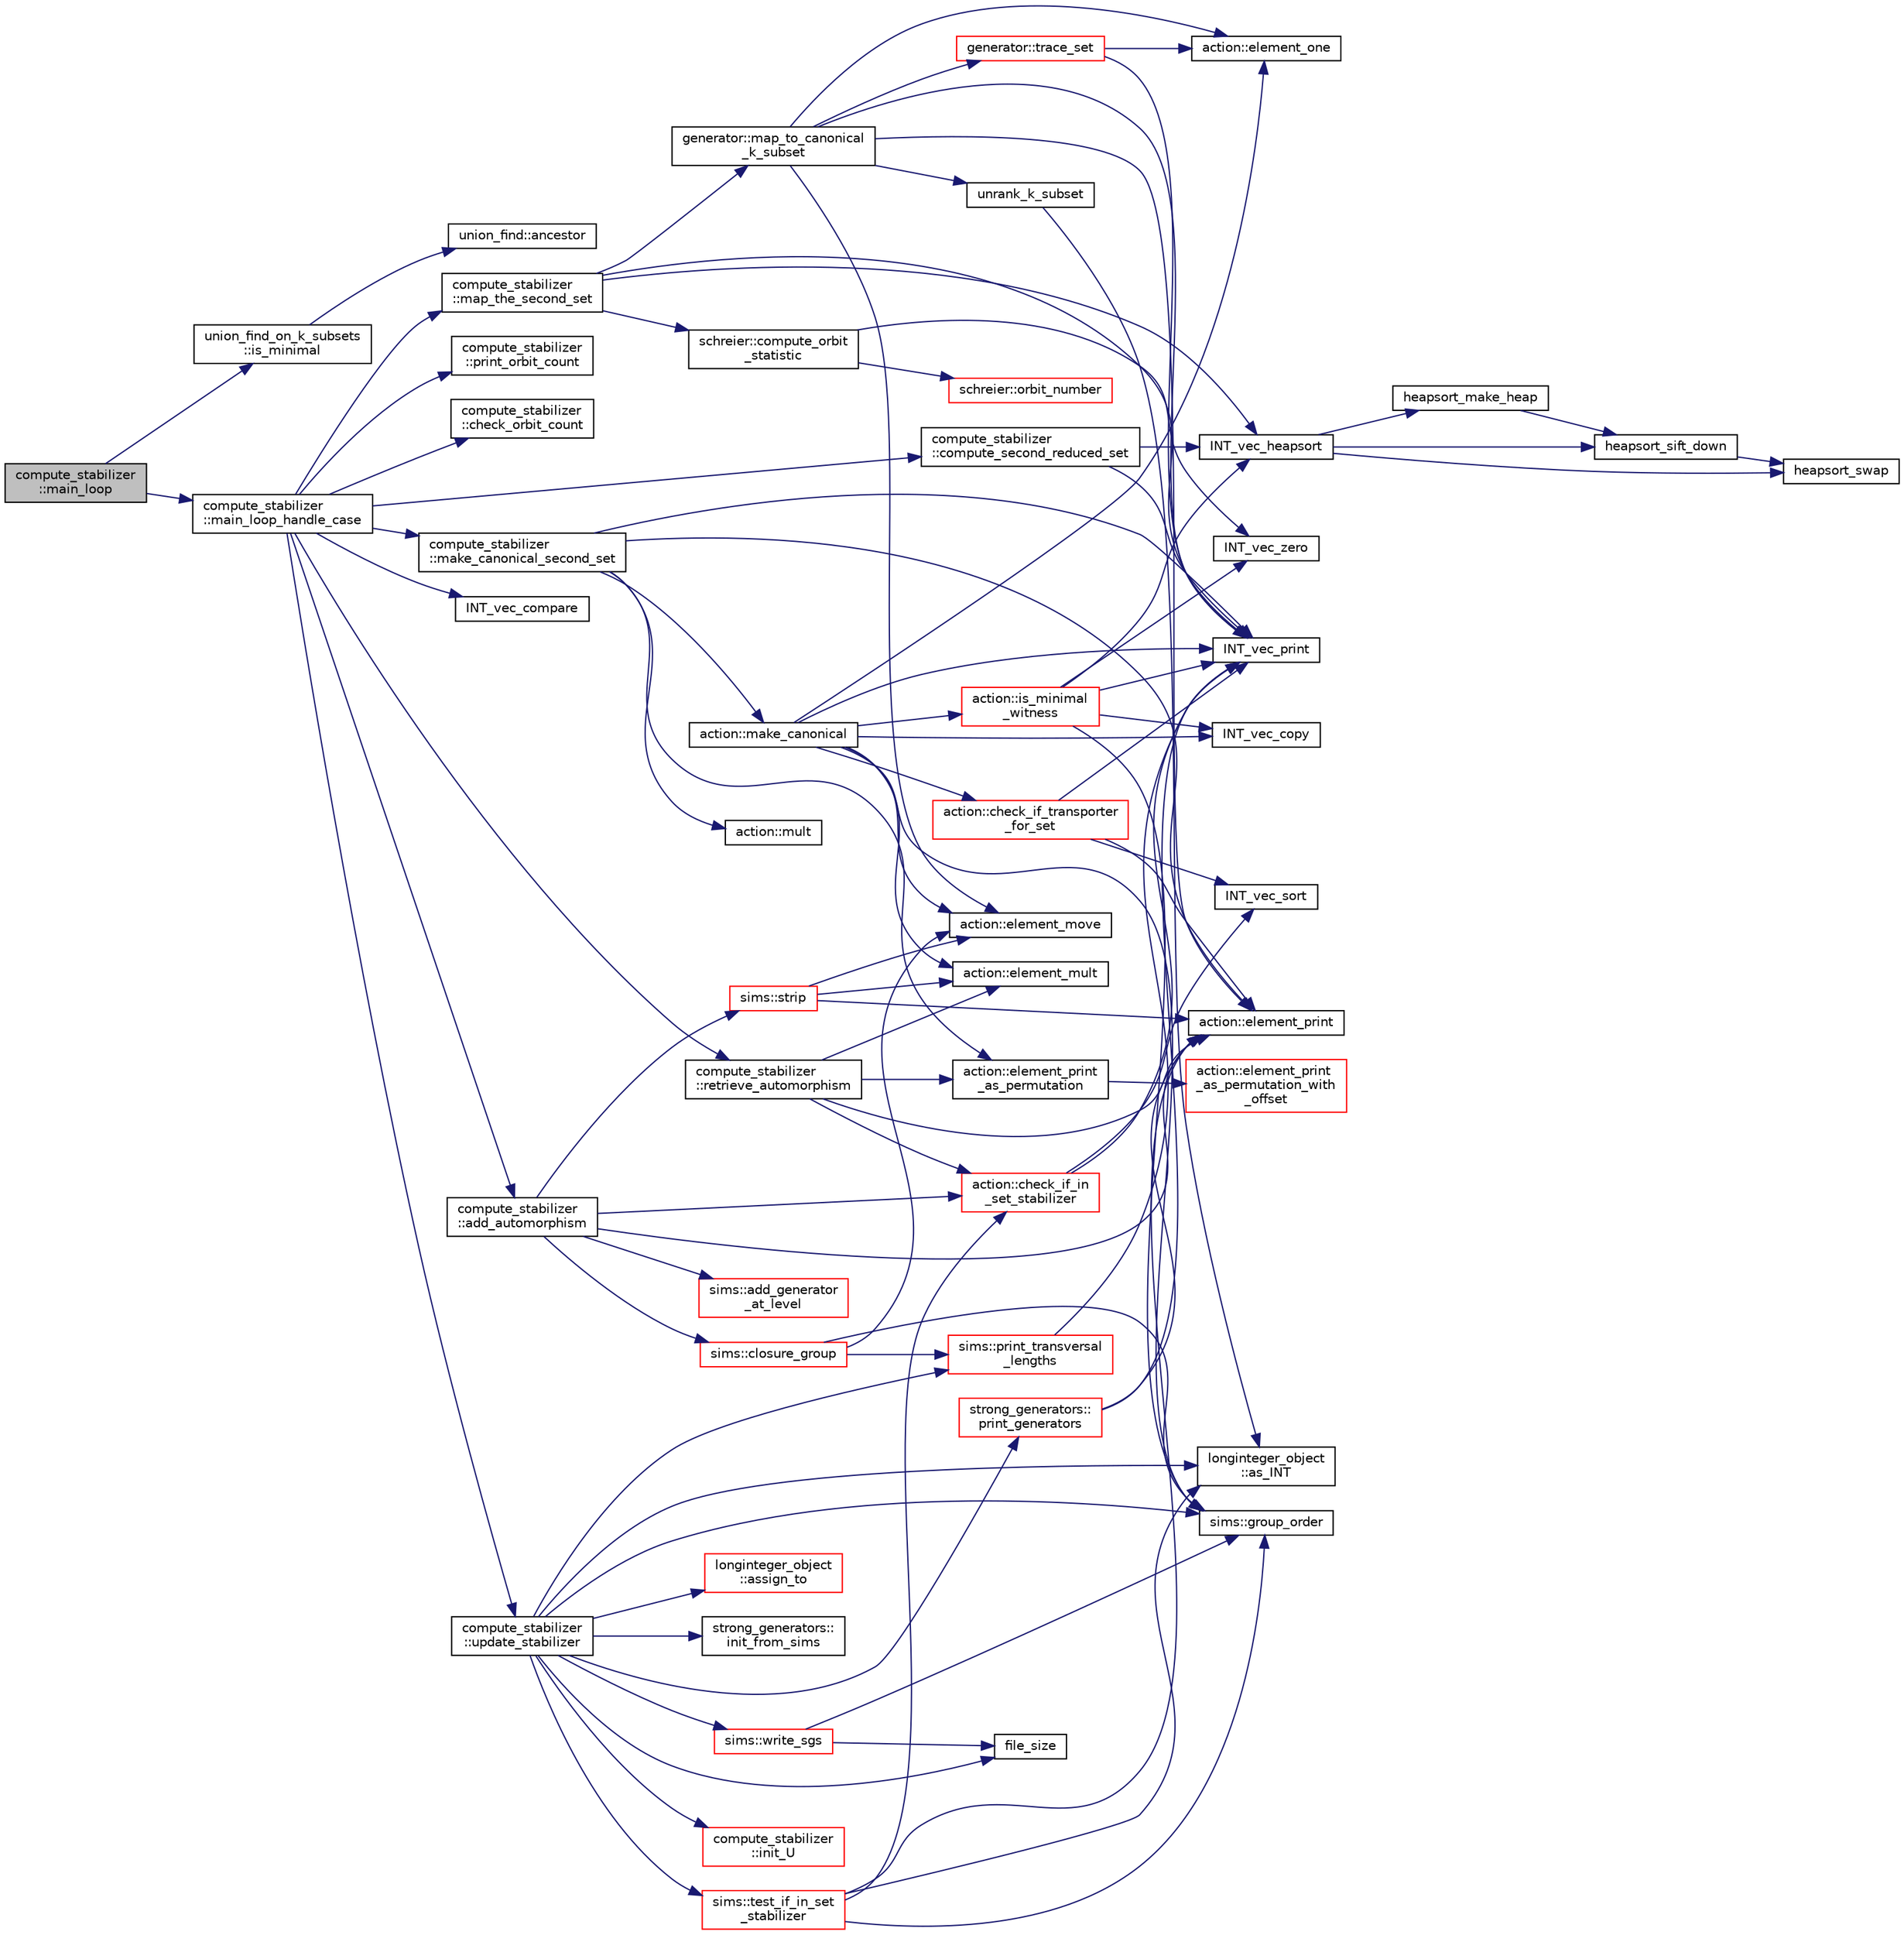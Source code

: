 digraph "compute_stabilizer::main_loop"
{
  edge [fontname="Helvetica",fontsize="10",labelfontname="Helvetica",labelfontsize="10"];
  node [fontname="Helvetica",fontsize="10",shape=record];
  rankdir="LR";
  Node1465 [label="compute_stabilizer\l::main_loop",height=0.2,width=0.4,color="black", fillcolor="grey75", style="filled", fontcolor="black"];
  Node1465 -> Node1466 [color="midnightblue",fontsize="10",style="solid",fontname="Helvetica"];
  Node1466 [label="union_find_on_k_subsets\l::is_minimal",height=0.2,width=0.4,color="black", fillcolor="white", style="filled",URL="$d3/d1b/classunion__find__on__k__subsets.html#aaccc96b763e0af9bf15d24705ea0f3f1"];
  Node1466 -> Node1467 [color="midnightblue",fontsize="10",style="solid",fontname="Helvetica"];
  Node1467 [label="union_find::ancestor",height=0.2,width=0.4,color="black", fillcolor="white", style="filled",URL="$d1/dfb/classunion__find.html#a22f99b0522ca36b2d8fd31b12c145bfc"];
  Node1465 -> Node1468 [color="midnightblue",fontsize="10",style="solid",fontname="Helvetica"];
  Node1468 [label="compute_stabilizer\l::main_loop_handle_case",height=0.2,width=0.4,color="black", fillcolor="white", style="filled",URL="$d8/d30/classcompute__stabilizer.html#a040fb5c6ad50133c5a16a35ed5b2ecc4"];
  Node1468 -> Node1469 [color="midnightblue",fontsize="10",style="solid",fontname="Helvetica"];
  Node1469 [label="compute_stabilizer\l::map_the_second_set",height=0.2,width=0.4,color="black", fillcolor="white", style="filled",URL="$d8/d30/classcompute__stabilizer.html#adb48cb6be62614928c8a54f06ccb243d"];
  Node1469 -> Node1470 [color="midnightblue",fontsize="10",style="solid",fontname="Helvetica"];
  Node1470 [label="generator::map_to_canonical\l_k_subset",height=0.2,width=0.4,color="black", fillcolor="white", style="filled",URL="$d7/d73/classgenerator.html#acb86c3093119ba960ff942427d86f4e6"];
  Node1470 -> Node1471 [color="midnightblue",fontsize="10",style="solid",fontname="Helvetica"];
  Node1471 [label="unrank_k_subset",height=0.2,width=0.4,color="black", fillcolor="white", style="filled",URL="$d2/d7c/combinatorics_8_c.html#a709dbec12f4da5bb02b9352d45a2c77d"];
  Node1471 -> Node1472 [color="midnightblue",fontsize="10",style="solid",fontname="Helvetica"];
  Node1472 [label="longinteger_object\l::as_INT",height=0.2,width=0.4,color="black", fillcolor="white", style="filled",URL="$dd/d7e/classlonginteger__object.html#afb992d4679a6741acc63c8bcba27971e"];
  Node1470 -> Node1473 [color="midnightblue",fontsize="10",style="solid",fontname="Helvetica"];
  Node1473 [label="action::element_one",height=0.2,width=0.4,color="black", fillcolor="white", style="filled",URL="$d2/d86/classaction.html#a780a105daf04d6d1fe7e2f63b3c88e3b"];
  Node1470 -> Node1474 [color="midnightblue",fontsize="10",style="solid",fontname="Helvetica"];
  Node1474 [label="generator::trace_set",height=0.2,width=0.4,color="red", fillcolor="white", style="filled",URL="$d7/d73/classgenerator.html#ae34b55cbb999d9b2aa9dacc8748de0b2"];
  Node1474 -> Node1475 [color="midnightblue",fontsize="10",style="solid",fontname="Helvetica"];
  Node1475 [label="INT_vec_print",height=0.2,width=0.4,color="black", fillcolor="white", style="filled",URL="$df/dbf/sajeeb_8_c.html#a79a5901af0b47dd0d694109543c027fe"];
  Node1474 -> Node1473 [color="midnightblue",fontsize="10",style="solid",fontname="Helvetica"];
  Node1470 -> Node1523 [color="midnightblue",fontsize="10",style="solid",fontname="Helvetica"];
  Node1523 [label="action::element_print",height=0.2,width=0.4,color="black", fillcolor="white", style="filled",URL="$d2/d86/classaction.html#ae38c3ef3c1125213733d63c6fc3c40cd"];
  Node1470 -> Node1495 [color="midnightblue",fontsize="10",style="solid",fontname="Helvetica"];
  Node1495 [label="action::element_move",height=0.2,width=0.4,color="black", fillcolor="white", style="filled",URL="$d2/d86/classaction.html#a550947491bbb534d3d7951f50198a874"];
  Node1470 -> Node1475 [color="midnightblue",fontsize="10",style="solid",fontname="Helvetica"];
  Node1469 -> Node1477 [color="midnightblue",fontsize="10",style="solid",fontname="Helvetica"];
  Node1477 [label="INT_vec_heapsort",height=0.2,width=0.4,color="black", fillcolor="white", style="filled",URL="$d5/de2/foundations_2data__structures_2data__structures_8h.html#a3590ad9987f801fbfc94634300182f39"];
  Node1477 -> Node1478 [color="midnightblue",fontsize="10",style="solid",fontname="Helvetica"];
  Node1478 [label="heapsort_make_heap",height=0.2,width=0.4,color="black", fillcolor="white", style="filled",URL="$d4/dd7/sorting_8_c.html#a42f24453d7d77eeb1338ebd1a13cfdbb"];
  Node1478 -> Node1479 [color="midnightblue",fontsize="10",style="solid",fontname="Helvetica"];
  Node1479 [label="heapsort_sift_down",height=0.2,width=0.4,color="black", fillcolor="white", style="filled",URL="$d4/dd7/sorting_8_c.html#a65cbb1a6a3f01f511673705437ddc18b"];
  Node1479 -> Node1480 [color="midnightblue",fontsize="10",style="solid",fontname="Helvetica"];
  Node1480 [label="heapsort_swap",height=0.2,width=0.4,color="black", fillcolor="white", style="filled",URL="$d4/dd7/sorting_8_c.html#a8f048362e6065297b19b6975bcbbfcc6"];
  Node1477 -> Node1480 [color="midnightblue",fontsize="10",style="solid",fontname="Helvetica"];
  Node1477 -> Node1479 [color="midnightblue",fontsize="10",style="solid",fontname="Helvetica"];
  Node1469 -> Node1475 [color="midnightblue",fontsize="10",style="solid",fontname="Helvetica"];
  Node1469 -> Node1524 [color="midnightblue",fontsize="10",style="solid",fontname="Helvetica"];
  Node1524 [label="schreier::compute_orbit\l_statistic",height=0.2,width=0.4,color="black", fillcolor="white", style="filled",URL="$d3/dd6/classschreier.html#aa3624e59df28a3283e48a300fcfcd62f"];
  Node1524 -> Node1525 [color="midnightblue",fontsize="10",style="solid",fontname="Helvetica"];
  Node1525 [label="INT_vec_zero",height=0.2,width=0.4,color="black", fillcolor="white", style="filled",URL="$df/dbf/sajeeb_8_c.html#aa8c9c7977203577026080f546fe4980f"];
  Node1524 -> Node1526 [color="midnightblue",fontsize="10",style="solid",fontname="Helvetica"];
  Node1526 [label="schreier::orbit_number",height=0.2,width=0.4,color="red", fillcolor="white", style="filled",URL="$d3/dd6/classschreier.html#a65ae0e0466545deba181b987c27feb58"];
  Node1468 -> Node1528 [color="midnightblue",fontsize="10",style="solid",fontname="Helvetica"];
  Node1528 [label="compute_stabilizer\l::print_orbit_count",height=0.2,width=0.4,color="black", fillcolor="white", style="filled",URL="$d8/d30/classcompute__stabilizer.html#a92067e7d85262d77b1c6398e611ad78a"];
  Node1468 -> Node1529 [color="midnightblue",fontsize="10",style="solid",fontname="Helvetica"];
  Node1529 [label="compute_stabilizer\l::check_orbit_count",height=0.2,width=0.4,color="black", fillcolor="white", style="filled",URL="$d8/d30/classcompute__stabilizer.html#acf26d57835dab2f1509434a63b710d4a"];
  Node1468 -> Node1530 [color="midnightblue",fontsize="10",style="solid",fontname="Helvetica"];
  Node1530 [label="compute_stabilizer\l::compute_second_reduced_set",height=0.2,width=0.4,color="black", fillcolor="white", style="filled",URL="$d8/d30/classcompute__stabilizer.html#a57c4a58f5f2ba1ed72251e7930b85560"];
  Node1530 -> Node1477 [color="midnightblue",fontsize="10",style="solid",fontname="Helvetica"];
  Node1530 -> Node1475 [color="midnightblue",fontsize="10",style="solid",fontname="Helvetica"];
  Node1468 -> Node1531 [color="midnightblue",fontsize="10",style="solid",fontname="Helvetica"];
  Node1531 [label="compute_stabilizer\l::make_canonical_second_set",height=0.2,width=0.4,color="black", fillcolor="white", style="filled",URL="$d8/d30/classcompute__stabilizer.html#aa33f9b1e4823afd5196eec36d3082084"];
  Node1531 -> Node1532 [color="midnightblue",fontsize="10",style="solid",fontname="Helvetica"];
  Node1532 [label="action::make_canonical",height=0.2,width=0.4,color="black", fillcolor="white", style="filled",URL="$d2/d86/classaction.html#ae20ff0b8d092d2eddf9b661fb8821fd2"];
  Node1532 -> Node1475 [color="midnightblue",fontsize="10",style="solid",fontname="Helvetica"];
  Node1532 -> Node1533 [color="midnightblue",fontsize="10",style="solid",fontname="Helvetica"];
  Node1533 [label="sims::group_order",height=0.2,width=0.4,color="black", fillcolor="white", style="filled",URL="$d9/df3/classsims.html#aa442445175656570fa35febbe790efad"];
  Node1532 -> Node1517 [color="midnightblue",fontsize="10",style="solid",fontname="Helvetica"];
  Node1517 [label="INT_vec_copy",height=0.2,width=0.4,color="black", fillcolor="white", style="filled",URL="$df/dbf/sajeeb_8_c.html#ac2d875e27e009af6ec04d17254d11075"];
  Node1532 -> Node1473 [color="midnightblue",fontsize="10",style="solid",fontname="Helvetica"];
  Node1532 -> Node1534 [color="midnightblue",fontsize="10",style="solid",fontname="Helvetica"];
  Node1534 [label="action::is_minimal\l_witness",height=0.2,width=0.4,color="red", fillcolor="white", style="filled",URL="$d2/d86/classaction.html#aabf5ea4227f124eac2badc5d5225e220"];
  Node1534 -> Node1475 [color="midnightblue",fontsize="10",style="solid",fontname="Helvetica"];
  Node1534 -> Node1517 [color="midnightblue",fontsize="10",style="solid",fontname="Helvetica"];
  Node1534 -> Node1525 [color="midnightblue",fontsize="10",style="solid",fontname="Helvetica"];
  Node1534 -> Node1477 [color="midnightblue",fontsize="10",style="solid",fontname="Helvetica"];
  Node1534 -> Node1533 [color="midnightblue",fontsize="10",style="solid",fontname="Helvetica"];
  Node1532 -> Node1498 [color="midnightblue",fontsize="10",style="solid",fontname="Helvetica"];
  Node1498 [label="action::element_mult",height=0.2,width=0.4,color="black", fillcolor="white", style="filled",URL="$d2/d86/classaction.html#ae9e36b2cae1f0f7bd7144097fa9a34b3"];
  Node1532 -> Node1495 [color="midnightblue",fontsize="10",style="solid",fontname="Helvetica"];
  Node1532 -> Node1599 [color="midnightblue",fontsize="10",style="solid",fontname="Helvetica"];
  Node1599 [label="action::check_if_transporter\l_for_set",height=0.2,width=0.4,color="red", fillcolor="white", style="filled",URL="$d2/d86/classaction.html#a84f3aaa00cbc09fb93f131b16d1fd290"];
  Node1599 -> Node1475 [color="midnightblue",fontsize="10",style="solid",fontname="Helvetica"];
  Node1599 -> Node1523 [color="midnightblue",fontsize="10",style="solid",fontname="Helvetica"];
  Node1599 -> Node1600 [color="midnightblue",fontsize="10",style="solid",fontname="Helvetica"];
  Node1600 [label="INT_vec_sort",height=0.2,width=0.4,color="black", fillcolor="white", style="filled",URL="$d5/de2/foundations_2data__structures_2data__structures_8h.html#a877cf6c0867f8a8e7c199476e640eca5"];
  Node1531 -> Node1475 [color="midnightblue",fontsize="10",style="solid",fontname="Helvetica"];
  Node1531 -> Node1523 [color="midnightblue",fontsize="10",style="solid",fontname="Helvetica"];
  Node1531 -> Node1485 [color="midnightblue",fontsize="10",style="solid",fontname="Helvetica"];
  Node1485 [label="action::element_print\l_as_permutation",height=0.2,width=0.4,color="black", fillcolor="white", style="filled",URL="$d2/d86/classaction.html#a2975618a8203187b688a67c947150bb8"];
  Node1485 -> Node1486 [color="midnightblue",fontsize="10",style="solid",fontname="Helvetica"];
  Node1486 [label="action::element_print\l_as_permutation_with\l_offset",height=0.2,width=0.4,color="red", fillcolor="white", style="filled",URL="$d2/d86/classaction.html#addd61d869434abaad431124a6d858396"];
  Node1531 -> Node1601 [color="midnightblue",fontsize="10",style="solid",fontname="Helvetica"];
  Node1601 [label="action::mult",height=0.2,width=0.4,color="black", fillcolor="white", style="filled",URL="$d2/d86/classaction.html#a97d41015c3985091d0f4cd34e0180ea7"];
  Node1468 -> Node1540 [color="midnightblue",fontsize="10",style="solid",fontname="Helvetica"];
  Node1540 [label="INT_vec_compare",height=0.2,width=0.4,color="black", fillcolor="white", style="filled",URL="$d5/de2/foundations_2data__structures_2data__structures_8h.html#ac1a17fca23fb4a338aef8547a4c2fded"];
  Node1468 -> Node1602 [color="midnightblue",fontsize="10",style="solid",fontname="Helvetica"];
  Node1602 [label="compute_stabilizer\l::retrieve_automorphism",height=0.2,width=0.4,color="black", fillcolor="white", style="filled",URL="$d8/d30/classcompute__stabilizer.html#a363640c4b0009ef9ab5999a436647ac0"];
  Node1602 -> Node1498 [color="midnightblue",fontsize="10",style="solid",fontname="Helvetica"];
  Node1602 -> Node1523 [color="midnightblue",fontsize="10",style="solid",fontname="Helvetica"];
  Node1602 -> Node1603 [color="midnightblue",fontsize="10",style="solid",fontname="Helvetica"];
  Node1603 [label="action::check_if_in\l_set_stabilizer",height=0.2,width=0.4,color="red", fillcolor="white", style="filled",URL="$d2/d86/classaction.html#a28a33753a386a8bb650b93035eb9fa14"];
  Node1603 -> Node1600 [color="midnightblue",fontsize="10",style="solid",fontname="Helvetica"];
  Node1603 -> Node1475 [color="midnightblue",fontsize="10",style="solid",fontname="Helvetica"];
  Node1602 -> Node1485 [color="midnightblue",fontsize="10",style="solid",fontname="Helvetica"];
  Node1468 -> Node1604 [color="midnightblue",fontsize="10",style="solid",fontname="Helvetica"];
  Node1604 [label="compute_stabilizer\l::add_automorphism",height=0.2,width=0.4,color="black", fillcolor="white", style="filled",URL="$d8/d30/classcompute__stabilizer.html#a502a7a928fa84be6c9ae36d5dac36b54"];
  Node1604 -> Node1563 [color="midnightblue",fontsize="10",style="solid",fontname="Helvetica"];
  Node1563 [label="sims::strip",height=0.2,width=0.4,color="red", fillcolor="white", style="filled",URL="$d9/df3/classsims.html#a4d902cab732ddf9f60788dda85b0a775"];
  Node1563 -> Node1495 [color="midnightblue",fontsize="10",style="solid",fontname="Helvetica"];
  Node1563 -> Node1523 [color="midnightblue",fontsize="10",style="solid",fontname="Helvetica"];
  Node1563 -> Node1498 [color="midnightblue",fontsize="10",style="solid",fontname="Helvetica"];
  Node1604 -> Node1523 [color="midnightblue",fontsize="10",style="solid",fontname="Helvetica"];
  Node1604 -> Node1603 [color="midnightblue",fontsize="10",style="solid",fontname="Helvetica"];
  Node1604 -> Node1582 [color="midnightblue",fontsize="10",style="solid",fontname="Helvetica"];
  Node1582 [label="sims::add_generator\l_at_level",height=0.2,width=0.4,color="red", fillcolor="white", style="filled",URL="$d9/df3/classsims.html#ac9f0f17058381524d70645e9d6893e4d"];
  Node1604 -> Node1592 [color="midnightblue",fontsize="10",style="solid",fontname="Helvetica"];
  Node1592 [label="sims::closure_group",height=0.2,width=0.4,color="red", fillcolor="white", style="filled",URL="$d9/df3/classsims.html#a7ecab5d843b1960ba9386e1b5dd41b95"];
  Node1592 -> Node1593 [color="midnightblue",fontsize="10",style="solid",fontname="Helvetica"];
  Node1593 [label="sims::print_transversal\l_lengths",height=0.2,width=0.4,color="red", fillcolor="white", style="filled",URL="$d9/df3/classsims.html#a122d9276cad4b4fbb8ea6f7831d43020"];
  Node1593 -> Node1475 [color="midnightblue",fontsize="10",style="solid",fontname="Helvetica"];
  Node1592 -> Node1533 [color="midnightblue",fontsize="10",style="solid",fontname="Helvetica"];
  Node1592 -> Node1495 [color="midnightblue",fontsize="10",style="solid",fontname="Helvetica"];
  Node1468 -> Node1605 [color="midnightblue",fontsize="10",style="solid",fontname="Helvetica"];
  Node1605 [label="compute_stabilizer\l::update_stabilizer",height=0.2,width=0.4,color="black", fillcolor="white", style="filled",URL="$d8/d30/classcompute__stabilizer.html#a9d7978a6326dc7f0935f557f0828ed8e"];
  Node1605 -> Node1533 [color="midnightblue",fontsize="10",style="solid",fontname="Helvetica"];
  Node1605 -> Node1606 [color="midnightblue",fontsize="10",style="solid",fontname="Helvetica"];
  Node1606 [label="longinteger_object\l::assign_to",height=0.2,width=0.4,color="red", fillcolor="white", style="filled",URL="$dd/d7e/classlonginteger__object.html#a891b9d0947bfce181245ab5cffe9482a"];
  Node1605 -> Node1607 [color="midnightblue",fontsize="10",style="solid",fontname="Helvetica"];
  Node1607 [label="strong_generators::\linit_from_sims",height=0.2,width=0.4,color="black", fillcolor="white", style="filled",URL="$dc/d09/classstrong__generators.html#a2b997decdab82e889c1151f29a846a66"];
  Node1605 -> Node1608 [color="midnightblue",fontsize="10",style="solid",fontname="Helvetica"];
  Node1608 [label="strong_generators::\lprint_generators",height=0.2,width=0.4,color="red", fillcolor="white", style="filled",URL="$dc/d09/classstrong__generators.html#adccd259b435afd96d89cd664daa6c897"];
  Node1608 -> Node1475 [color="midnightblue",fontsize="10",style="solid",fontname="Helvetica"];
  Node1608 -> Node1523 [color="midnightblue",fontsize="10",style="solid",fontname="Helvetica"];
  Node1605 -> Node1472 [color="midnightblue",fontsize="10",style="solid",fontname="Helvetica"];
  Node1605 -> Node1610 [color="midnightblue",fontsize="10",style="solid",fontname="Helvetica"];
  Node1610 [label="sims::write_sgs",height=0.2,width=0.4,color="red", fillcolor="white", style="filled",URL="$d9/df3/classsims.html#a525dbabfc86ad1da634566d10b29c1c1"];
  Node1610 -> Node1533 [color="midnightblue",fontsize="10",style="solid",fontname="Helvetica"];
  Node1610 -> Node1613 [color="midnightblue",fontsize="10",style="solid",fontname="Helvetica"];
  Node1613 [label="file_size",height=0.2,width=0.4,color="black", fillcolor="white", style="filled",URL="$df/dbf/sajeeb_8_c.html#a5c37cf5785204b6e9adf647dc14d0e50"];
  Node1605 -> Node1613 [color="midnightblue",fontsize="10",style="solid",fontname="Helvetica"];
  Node1605 -> Node1614 [color="midnightblue",fontsize="10",style="solid",fontname="Helvetica"];
  Node1614 [label="compute_stabilizer\l::init_U",height=0.2,width=0.4,color="red", fillcolor="white", style="filled",URL="$d8/d30/classcompute__stabilizer.html#a00de428b9934e9a55157eff6c43d64d0"];
  Node1605 -> Node1593 [color="midnightblue",fontsize="10",style="solid",fontname="Helvetica"];
  Node1605 -> Node2085 [color="midnightblue",fontsize="10",style="solid",fontname="Helvetica"];
  Node2085 [label="sims::test_if_in_set\l_stabilizer",height=0.2,width=0.4,color="red", fillcolor="white", style="filled",URL="$d9/df3/classsims.html#abe588043fe8f4e073169e80ad696b3ea"];
  Node2085 -> Node1533 [color="midnightblue",fontsize="10",style="solid",fontname="Helvetica"];
  Node2085 -> Node1472 [color="midnightblue",fontsize="10",style="solid",fontname="Helvetica"];
  Node2085 -> Node1603 [color="midnightblue",fontsize="10",style="solid",fontname="Helvetica"];
  Node2085 -> Node1523 [color="midnightblue",fontsize="10",style="solid",fontname="Helvetica"];
}
